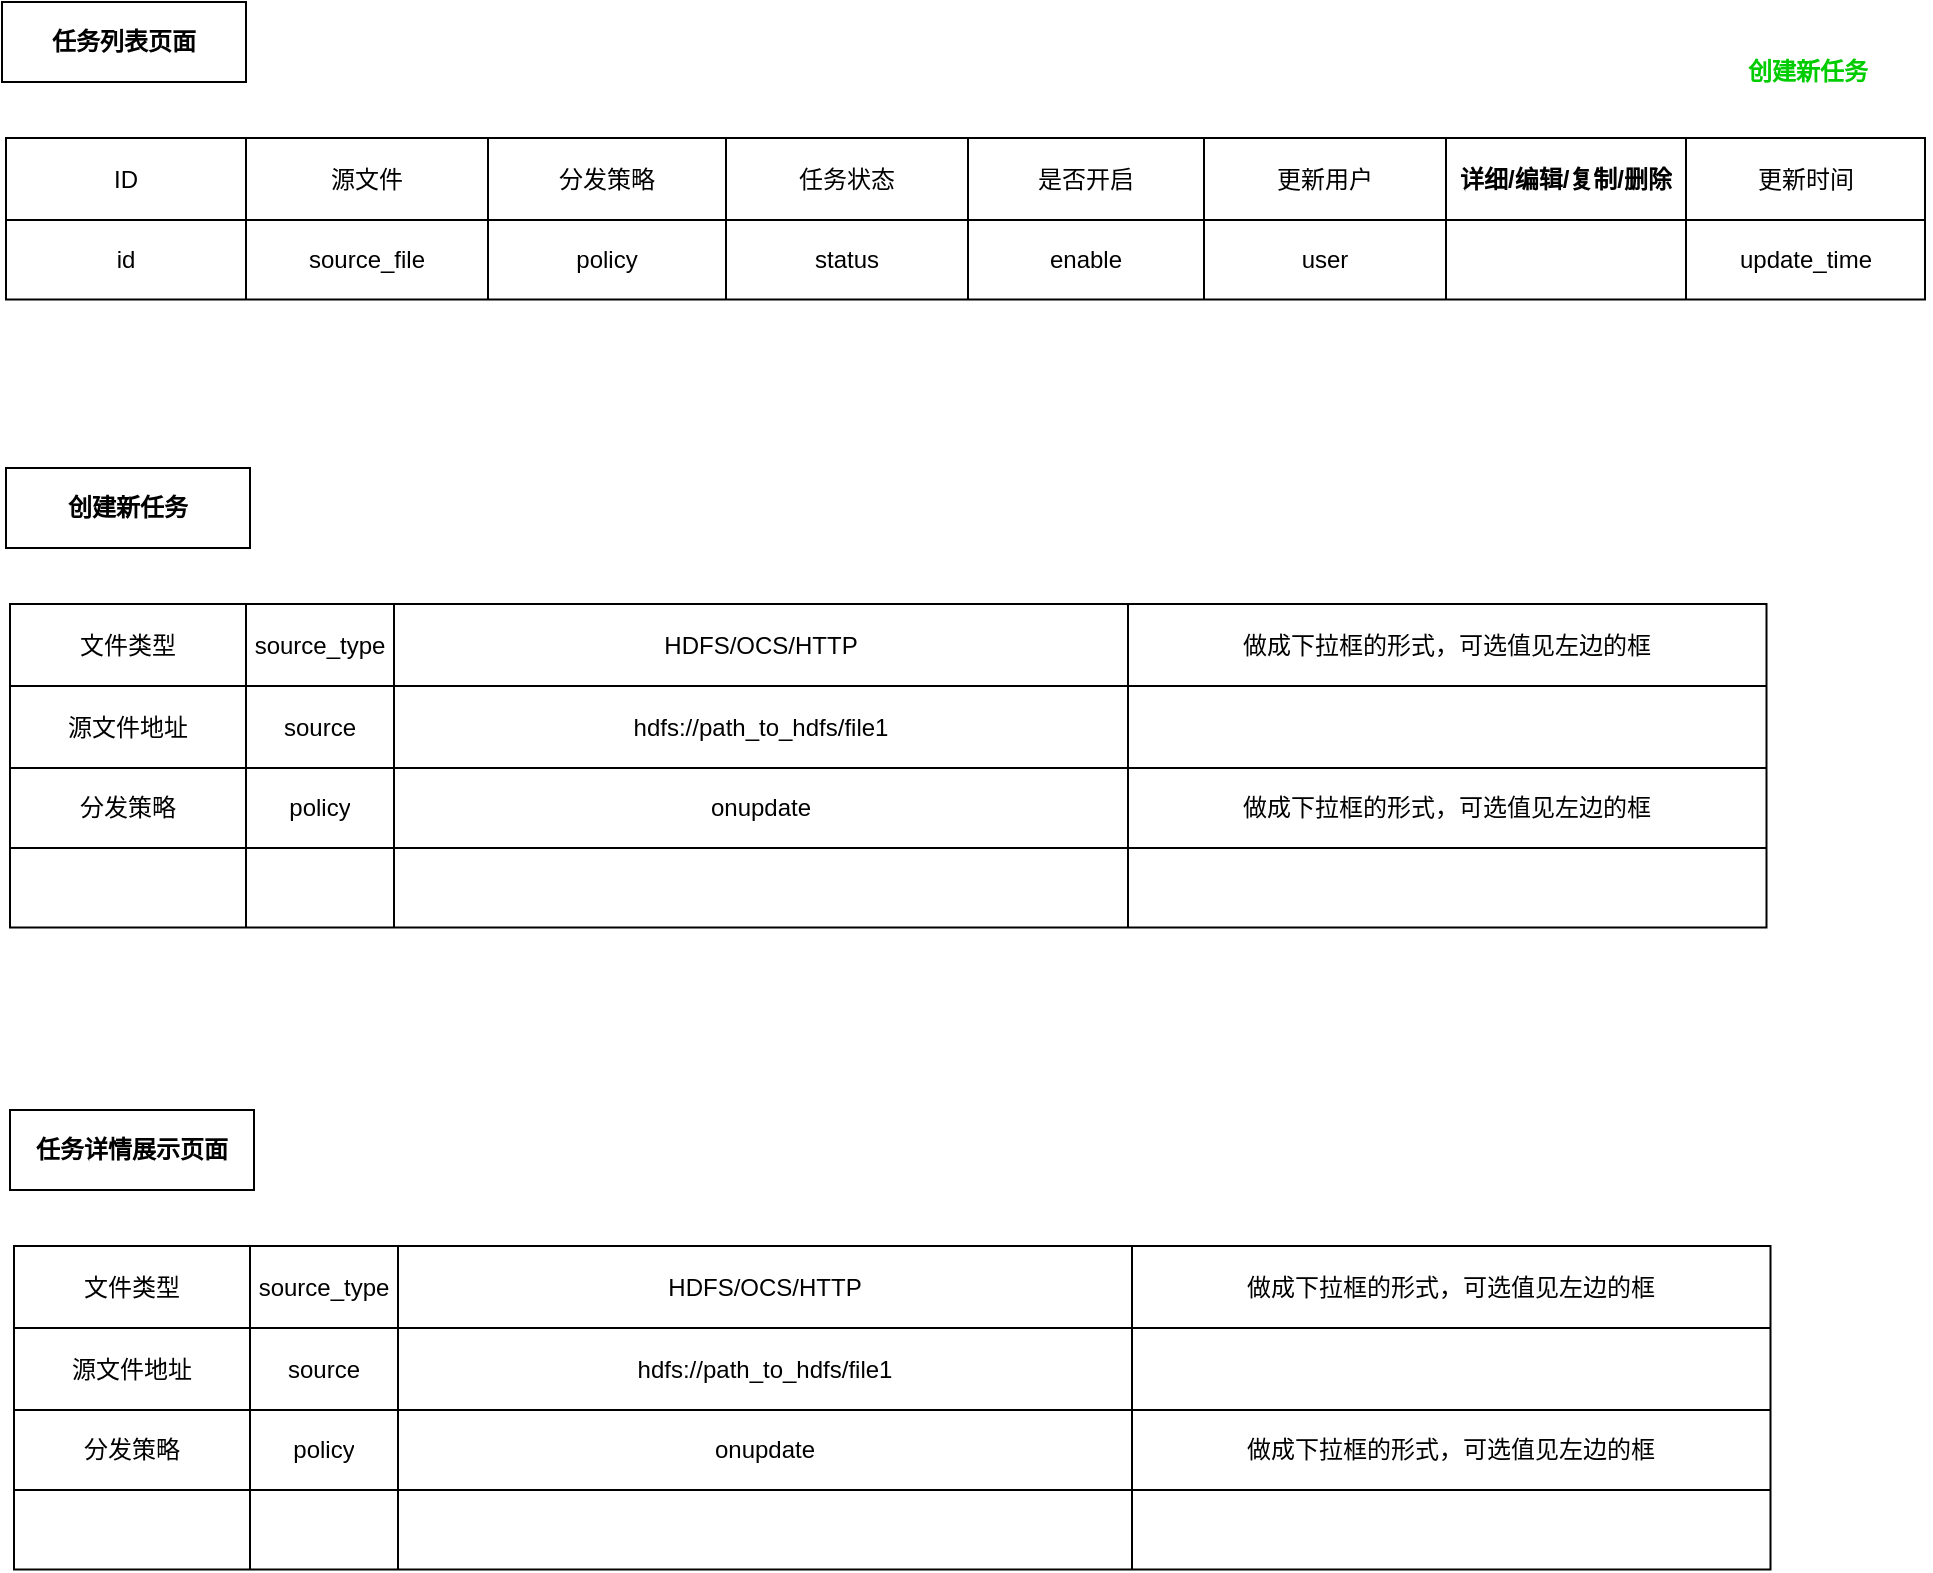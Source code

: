 <mxfile version="13.6.5" type="github">
  <diagram id="zeSlncXNw95vG9Oa1e-z" name="Page-1">
    <mxGraphModel dx="1422" dy="762" grid="0" gridSize="10" guides="1" tooltips="1" connect="1" arrows="1" fold="1" page="1" pageScale="1" pageWidth="827" pageHeight="1169" math="0" shadow="0">
      <root>
        <mxCell id="0" />
        <mxCell id="1" parent="0" />
        <mxCell id="7tIjK8ab-BjPr54uxC3C-289" value="&lt;font color=&quot;#00cc00&quot;&gt;&lt;b&gt;创建新任务&lt;/b&gt;&lt;/font&gt;" style="shape=partialRectangle;html=1;whiteSpace=wrap;connectable=0;overflow=hidden;fillColor=none;top=0;left=0;bottom=0;right=0;" vertex="1" parent="1">
          <mxGeometry x="1006" y="86" width="122" height="40" as="geometry" />
        </mxCell>
        <mxCell id="7tIjK8ab-BjPr54uxC3C-227" value="" style="shape=table;html=1;whiteSpace=wrap;startSize=0;container=1;collapsible=0;childLayout=tableLayout;fillColor=none;gradientColor=#ffffff;" vertex="1" parent="1">
          <mxGeometry x="166" y="139" width="959.5" height="80.75" as="geometry" />
        </mxCell>
        <mxCell id="7tIjK8ab-BjPr54uxC3C-254" style="shape=partialRectangle;html=1;whiteSpace=wrap;collapsible=0;dropTarget=0;pointerEvents=0;fillColor=none;top=0;left=0;bottom=0;right=0;points=[[0,0.5],[1,0.5]];portConstraint=eastwest;" vertex="1" parent="7tIjK8ab-BjPr54uxC3C-227">
          <mxGeometry width="959.5" height="41" as="geometry" />
        </mxCell>
        <mxCell id="7tIjK8ab-BjPr54uxC3C-255" value="ID" style="shape=partialRectangle;html=1;whiteSpace=wrap;connectable=0;fillColor=none;top=0;left=0;bottom=0;right=0;overflow=hidden;" vertex="1" parent="7tIjK8ab-BjPr54uxC3C-254">
          <mxGeometry width="120" height="41" as="geometry" />
        </mxCell>
        <mxCell id="7tIjK8ab-BjPr54uxC3C-256" value="源文件" style="shape=partialRectangle;html=1;whiteSpace=wrap;connectable=0;fillColor=none;top=0;left=0;bottom=0;right=0;overflow=hidden;" vertex="1" parent="7tIjK8ab-BjPr54uxC3C-254">
          <mxGeometry x="120" width="121" height="41" as="geometry" />
        </mxCell>
        <mxCell id="7tIjK8ab-BjPr54uxC3C-257" value="分发策略" style="shape=partialRectangle;html=1;whiteSpace=wrap;connectable=0;fillColor=none;top=0;left=0;bottom=0;right=0;overflow=hidden;" vertex="1" parent="7tIjK8ab-BjPr54uxC3C-254">
          <mxGeometry x="241" width="119" height="41" as="geometry" />
        </mxCell>
        <mxCell id="7tIjK8ab-BjPr54uxC3C-258" value="任务状态" style="shape=partialRectangle;html=1;whiteSpace=wrap;connectable=0;fillColor=none;top=0;left=0;bottom=0;right=0;overflow=hidden;" vertex="1" parent="7tIjK8ab-BjPr54uxC3C-254">
          <mxGeometry x="360" width="121" height="41" as="geometry" />
        </mxCell>
        <mxCell id="7tIjK8ab-BjPr54uxC3C-259" value="是否开启" style="shape=partialRectangle;html=1;whiteSpace=wrap;connectable=0;fillColor=none;top=0;left=0;bottom=0;right=0;overflow=hidden;" vertex="1" parent="7tIjK8ab-BjPr54uxC3C-254">
          <mxGeometry x="481" width="118" height="41" as="geometry" />
        </mxCell>
        <mxCell id="7tIjK8ab-BjPr54uxC3C-260" value="更新用户" style="shape=partialRectangle;html=1;whiteSpace=wrap;connectable=0;fillColor=none;top=0;left=0;bottom=0;right=0;overflow=hidden;" vertex="1" parent="7tIjK8ab-BjPr54uxC3C-254">
          <mxGeometry x="599" width="121" height="41" as="geometry" />
        </mxCell>
        <mxCell id="7tIjK8ab-BjPr54uxC3C-261" value="&lt;span style=&quot;font-weight: 700&quot;&gt;详细/编辑/复制/&lt;/span&gt;&lt;span style=&quot;font-weight: 700&quot;&gt;删除&lt;/span&gt;" style="shape=partialRectangle;html=1;whiteSpace=wrap;connectable=0;fillColor=none;top=0;left=0;bottom=0;right=0;overflow=hidden;" vertex="1" parent="7tIjK8ab-BjPr54uxC3C-254">
          <mxGeometry x="720" width="120" height="41" as="geometry" />
        </mxCell>
        <mxCell id="7tIjK8ab-BjPr54uxC3C-262" value="更新时间" style="shape=partialRectangle;html=1;whiteSpace=wrap;connectable=0;fillColor=none;top=0;left=0;bottom=0;right=0;overflow=hidden;" vertex="1" parent="7tIjK8ab-BjPr54uxC3C-254">
          <mxGeometry x="840" width="120" height="41" as="geometry" />
        </mxCell>
        <mxCell id="7tIjK8ab-BjPr54uxC3C-228" value="" style="shape=partialRectangle;html=1;whiteSpace=wrap;collapsible=0;dropTarget=0;pointerEvents=0;fillColor=none;top=0;left=0;bottom=0;right=0;points=[[0,0.5],[1,0.5]];portConstraint=eastwest;" vertex="1" parent="7tIjK8ab-BjPr54uxC3C-227">
          <mxGeometry y="41" width="959.5" height="40" as="geometry" />
        </mxCell>
        <mxCell id="7tIjK8ab-BjPr54uxC3C-229" value="id" style="shape=partialRectangle;html=1;whiteSpace=wrap;connectable=0;fillColor=none;top=0;left=0;bottom=0;right=0;overflow=hidden;" vertex="1" parent="7tIjK8ab-BjPr54uxC3C-228">
          <mxGeometry width="120" height="40" as="geometry" />
        </mxCell>
        <mxCell id="7tIjK8ab-BjPr54uxC3C-230" value="source_file" style="shape=partialRectangle;html=1;whiteSpace=wrap;connectable=0;fillColor=none;top=0;left=0;bottom=0;right=0;overflow=hidden;" vertex="1" parent="7tIjK8ab-BjPr54uxC3C-228">
          <mxGeometry x="120" width="121" height="40" as="geometry" />
        </mxCell>
        <mxCell id="7tIjK8ab-BjPr54uxC3C-250" value="policy" style="shape=partialRectangle;html=1;whiteSpace=wrap;connectable=0;fillColor=none;top=0;left=0;bottom=0;right=0;overflow=hidden;" vertex="1" parent="7tIjK8ab-BjPr54uxC3C-228">
          <mxGeometry x="241" width="119" height="40" as="geometry" />
        </mxCell>
        <mxCell id="7tIjK8ab-BjPr54uxC3C-248" value="status" style="shape=partialRectangle;html=1;whiteSpace=wrap;connectable=0;fillColor=none;top=0;left=0;bottom=0;right=0;overflow=hidden;" vertex="1" parent="7tIjK8ab-BjPr54uxC3C-228">
          <mxGeometry x="360" width="121" height="40" as="geometry" />
        </mxCell>
        <mxCell id="7tIjK8ab-BjPr54uxC3C-246" value="enable" style="shape=partialRectangle;html=1;whiteSpace=wrap;connectable=0;fillColor=none;top=0;left=0;bottom=0;right=0;overflow=hidden;" vertex="1" parent="7tIjK8ab-BjPr54uxC3C-228">
          <mxGeometry x="481" width="118" height="40" as="geometry" />
        </mxCell>
        <mxCell id="7tIjK8ab-BjPr54uxC3C-244" value="user" style="shape=partialRectangle;html=1;whiteSpace=wrap;connectable=0;fillColor=none;top=0;left=0;bottom=0;right=0;overflow=hidden;" vertex="1" parent="7tIjK8ab-BjPr54uxC3C-228">
          <mxGeometry x="599" width="121" height="40" as="geometry" />
        </mxCell>
        <mxCell id="7tIjK8ab-BjPr54uxC3C-242" style="shape=partialRectangle;html=1;whiteSpace=wrap;connectable=0;fillColor=none;top=0;left=0;bottom=0;right=0;overflow=hidden;" vertex="1" parent="7tIjK8ab-BjPr54uxC3C-228">
          <mxGeometry x="720" width="120" height="40" as="geometry" />
        </mxCell>
        <mxCell id="7tIjK8ab-BjPr54uxC3C-240" value="update_time" style="shape=partialRectangle;html=1;whiteSpace=wrap;connectable=0;fillColor=none;top=0;left=0;bottom=0;right=0;overflow=hidden;" vertex="1" parent="7tIjK8ab-BjPr54uxC3C-228">
          <mxGeometry x="840" width="120" height="40" as="geometry" />
        </mxCell>
        <mxCell id="7tIjK8ab-BjPr54uxC3C-263" value="" style="shape=table;html=1;whiteSpace=wrap;startSize=0;container=1;collapsible=0;childLayout=tableLayout;" vertex="1" parent="1">
          <mxGeometry x="164" y="71" width="122" height="40" as="geometry" />
        </mxCell>
        <mxCell id="7tIjK8ab-BjPr54uxC3C-264" value="" style="shape=partialRectangle;html=1;whiteSpace=wrap;collapsible=0;dropTarget=0;pointerEvents=0;fillColor=none;top=0;left=0;bottom=0;right=0;points=[[0,0.5],[1,0.5]];portConstraint=eastwest;" vertex="1" parent="7tIjK8ab-BjPr54uxC3C-263">
          <mxGeometry width="122" height="40" as="geometry" />
        </mxCell>
        <mxCell id="7tIjK8ab-BjPr54uxC3C-265" value="&lt;b&gt;任务列表页面&lt;/b&gt;" style="shape=partialRectangle;html=1;whiteSpace=wrap;connectable=0;overflow=hidden;fillColor=none;top=0;left=0;bottom=0;right=0;" vertex="1" parent="7tIjK8ab-BjPr54uxC3C-264">
          <mxGeometry width="122" height="40" as="geometry" />
        </mxCell>
        <mxCell id="7tIjK8ab-BjPr54uxC3C-267" value="" style="shape=table;html=1;whiteSpace=wrap;startSize=0;container=1;collapsible=0;childLayout=tableLayout;fillColor=none;gradientColor=#ffffff;" vertex="1" parent="1">
          <mxGeometry x="168" y="372" width="878.25" height="161.75" as="geometry" />
        </mxCell>
        <mxCell id="7tIjK8ab-BjPr54uxC3C-296" style="shape=partialRectangle;html=1;whiteSpace=wrap;collapsible=0;dropTarget=0;pointerEvents=0;fillColor=none;top=0;left=0;bottom=0;right=0;points=[[0,0.5],[1,0.5]];portConstraint=eastwest;" vertex="1" parent="7tIjK8ab-BjPr54uxC3C-267">
          <mxGeometry width="878.25" height="41" as="geometry" />
        </mxCell>
        <mxCell id="7tIjK8ab-BjPr54uxC3C-300" value="&lt;span&gt;文件类型&lt;/span&gt;" style="shape=partialRectangle;html=1;whiteSpace=wrap;connectable=0;fillColor=none;top=0;left=0;bottom=0;right=0;overflow=hidden;" vertex="1" parent="7tIjK8ab-BjPr54uxC3C-296">
          <mxGeometry width="118" height="41" as="geometry" />
        </mxCell>
        <mxCell id="7tIjK8ab-BjPr54uxC3C-297" value="source_type" style="shape=partialRectangle;html=1;whiteSpace=wrap;connectable=0;fillColor=none;top=0;left=0;bottom=0;right=0;overflow=hidden;" vertex="1" parent="7tIjK8ab-BjPr54uxC3C-296">
          <mxGeometry x="118" width="74" height="41" as="geometry" />
        </mxCell>
        <mxCell id="7tIjK8ab-BjPr54uxC3C-298" value="HDFS/OCS/HTTP" style="shape=partialRectangle;html=1;whiteSpace=wrap;connectable=0;fillColor=none;top=0;left=0;bottom=0;right=0;overflow=hidden;" vertex="1" parent="7tIjK8ab-BjPr54uxC3C-296">
          <mxGeometry x="192" width="367" height="41" as="geometry" />
        </mxCell>
        <mxCell id="7tIjK8ab-BjPr54uxC3C-299" value="做成下拉框的形式，可选值见左边的框" style="shape=partialRectangle;html=1;whiteSpace=wrap;connectable=0;fillColor=none;top=0;left=0;bottom=0;right=0;overflow=hidden;" vertex="1" parent="7tIjK8ab-BjPr54uxC3C-296">
          <mxGeometry x="559" width="319" height="41" as="geometry" />
        </mxCell>
        <mxCell id="7tIjK8ab-BjPr54uxC3C-268" style="shape=partialRectangle;html=1;whiteSpace=wrap;collapsible=0;dropTarget=0;pointerEvents=0;fillColor=none;top=0;left=0;bottom=0;right=0;points=[[0,0.5],[1,0.5]];portConstraint=eastwest;" vertex="1" parent="7tIjK8ab-BjPr54uxC3C-267">
          <mxGeometry y="41" width="878.25" height="41" as="geometry" />
        </mxCell>
        <mxCell id="7tIjK8ab-BjPr54uxC3C-301" value="&lt;span&gt;源文件地址&lt;/span&gt;" style="shape=partialRectangle;html=1;whiteSpace=wrap;connectable=0;fillColor=none;top=0;left=0;bottom=0;right=0;overflow=hidden;" vertex="1" parent="7tIjK8ab-BjPr54uxC3C-268">
          <mxGeometry width="118" height="41" as="geometry" />
        </mxCell>
        <mxCell id="7tIjK8ab-BjPr54uxC3C-269" value="source" style="shape=partialRectangle;html=1;whiteSpace=wrap;connectable=0;fillColor=none;top=0;left=0;bottom=0;right=0;overflow=hidden;" vertex="1" parent="7tIjK8ab-BjPr54uxC3C-268">
          <mxGeometry x="118" width="74" height="41" as="geometry" />
        </mxCell>
        <mxCell id="7tIjK8ab-BjPr54uxC3C-270" value="hdfs://path_to_hdfs/file1" style="shape=partialRectangle;html=1;whiteSpace=wrap;connectable=0;fillColor=none;top=0;left=0;bottom=0;right=0;overflow=hidden;" vertex="1" parent="7tIjK8ab-BjPr54uxC3C-268">
          <mxGeometry x="192" width="367" height="41" as="geometry" />
        </mxCell>
        <mxCell id="7tIjK8ab-BjPr54uxC3C-290" style="shape=partialRectangle;html=1;whiteSpace=wrap;connectable=0;fillColor=none;top=0;left=0;bottom=0;right=0;overflow=hidden;" vertex="1" parent="7tIjK8ab-BjPr54uxC3C-268">
          <mxGeometry x="559" width="319" height="41" as="geometry" />
        </mxCell>
        <mxCell id="7tIjK8ab-BjPr54uxC3C-277" value="" style="shape=partialRectangle;html=1;whiteSpace=wrap;collapsible=0;dropTarget=0;pointerEvents=0;fillColor=none;top=0;left=0;bottom=0;right=0;points=[[0,0.5],[1,0.5]];portConstraint=eastwest;" vertex="1" parent="7tIjK8ab-BjPr54uxC3C-267">
          <mxGeometry y="82" width="878.25" height="40" as="geometry" />
        </mxCell>
        <mxCell id="7tIjK8ab-BjPr54uxC3C-302" value="&lt;span&gt;分发策略&lt;/span&gt;" style="shape=partialRectangle;html=1;whiteSpace=wrap;connectable=0;fillColor=none;top=0;left=0;bottom=0;right=0;overflow=hidden;" vertex="1" parent="7tIjK8ab-BjPr54uxC3C-277">
          <mxGeometry width="118" height="40" as="geometry" />
        </mxCell>
        <mxCell id="7tIjK8ab-BjPr54uxC3C-278" value="policy" style="shape=partialRectangle;html=1;whiteSpace=wrap;connectable=0;fillColor=none;top=0;left=0;bottom=0;right=0;overflow=hidden;" vertex="1" parent="7tIjK8ab-BjPr54uxC3C-277">
          <mxGeometry x="118" width="74" height="40" as="geometry" />
        </mxCell>
        <mxCell id="7tIjK8ab-BjPr54uxC3C-279" value="onupdate" style="shape=partialRectangle;html=1;whiteSpace=wrap;connectable=0;fillColor=none;top=0;left=0;bottom=0;right=0;overflow=hidden;" vertex="1" parent="7tIjK8ab-BjPr54uxC3C-277">
          <mxGeometry x="192" width="367" height="40" as="geometry" />
        </mxCell>
        <mxCell id="7tIjK8ab-BjPr54uxC3C-291" value="做成下拉框的形式，可选值见左边的框" style="shape=partialRectangle;html=1;whiteSpace=wrap;connectable=0;fillColor=none;top=0;left=0;bottom=0;right=0;overflow=hidden;" vertex="1" parent="7tIjK8ab-BjPr54uxC3C-277">
          <mxGeometry x="559" width="319" height="40" as="geometry" />
        </mxCell>
        <mxCell id="7tIjK8ab-BjPr54uxC3C-292" style="shape=partialRectangle;html=1;whiteSpace=wrap;collapsible=0;dropTarget=0;pointerEvents=0;fillColor=none;top=0;left=0;bottom=0;right=0;points=[[0,0.5],[1,0.5]];portConstraint=eastwest;" vertex="1" parent="7tIjK8ab-BjPr54uxC3C-267">
          <mxGeometry y="122" width="878.25" height="40" as="geometry" />
        </mxCell>
        <mxCell id="7tIjK8ab-BjPr54uxC3C-303" style="shape=partialRectangle;html=1;whiteSpace=wrap;connectable=0;fillColor=none;top=0;left=0;bottom=0;right=0;overflow=hidden;" vertex="1" parent="7tIjK8ab-BjPr54uxC3C-292">
          <mxGeometry width="118" height="40" as="geometry" />
        </mxCell>
        <mxCell id="7tIjK8ab-BjPr54uxC3C-293" style="shape=partialRectangle;html=1;whiteSpace=wrap;connectable=0;fillColor=none;top=0;left=0;bottom=0;right=0;overflow=hidden;" vertex="1" parent="7tIjK8ab-BjPr54uxC3C-292">
          <mxGeometry x="118" width="74" height="40" as="geometry" />
        </mxCell>
        <mxCell id="7tIjK8ab-BjPr54uxC3C-294" style="shape=partialRectangle;html=1;whiteSpace=wrap;connectable=0;fillColor=none;top=0;left=0;bottom=0;right=0;overflow=hidden;" vertex="1" parent="7tIjK8ab-BjPr54uxC3C-292">
          <mxGeometry x="192" width="367" height="40" as="geometry" />
        </mxCell>
        <mxCell id="7tIjK8ab-BjPr54uxC3C-295" style="shape=partialRectangle;html=1;whiteSpace=wrap;connectable=0;fillColor=none;top=0;left=0;bottom=0;right=0;overflow=hidden;" vertex="1" parent="7tIjK8ab-BjPr54uxC3C-292">
          <mxGeometry x="559" width="319" height="40" as="geometry" />
        </mxCell>
        <mxCell id="7tIjK8ab-BjPr54uxC3C-286" value="" style="shape=table;html=1;whiteSpace=wrap;startSize=0;container=1;collapsible=0;childLayout=tableLayout;" vertex="1" parent="1">
          <mxGeometry x="166" y="304" width="122" height="40" as="geometry" />
        </mxCell>
        <mxCell id="7tIjK8ab-BjPr54uxC3C-287" value="" style="shape=partialRectangle;html=1;whiteSpace=wrap;collapsible=0;dropTarget=0;pointerEvents=0;fillColor=none;top=0;left=0;bottom=0;right=0;points=[[0,0.5],[1,0.5]];portConstraint=eastwest;" vertex="1" parent="7tIjK8ab-BjPr54uxC3C-286">
          <mxGeometry width="122" height="40" as="geometry" />
        </mxCell>
        <mxCell id="7tIjK8ab-BjPr54uxC3C-288" value="&lt;b&gt;创建新任务&lt;/b&gt;" style="shape=partialRectangle;html=1;whiteSpace=wrap;connectable=0;overflow=hidden;fillColor=none;top=0;left=0;bottom=0;right=0;" vertex="1" parent="7tIjK8ab-BjPr54uxC3C-287">
          <mxGeometry width="122" height="40" as="geometry" />
        </mxCell>
        <mxCell id="7tIjK8ab-BjPr54uxC3C-304" value="" style="shape=table;html=1;whiteSpace=wrap;startSize=0;container=1;collapsible=0;childLayout=tableLayout;fillColor=none;gradientColor=#ffffff;" vertex="1" parent="1">
          <mxGeometry x="170" y="693" width="878.25" height="161.75" as="geometry" />
        </mxCell>
        <mxCell id="7tIjK8ab-BjPr54uxC3C-305" style="shape=partialRectangle;html=1;whiteSpace=wrap;collapsible=0;dropTarget=0;pointerEvents=0;fillColor=none;top=0;left=0;bottom=0;right=0;points=[[0,0.5],[1,0.5]];portConstraint=eastwest;" vertex="1" parent="7tIjK8ab-BjPr54uxC3C-304">
          <mxGeometry width="878.25" height="41" as="geometry" />
        </mxCell>
        <mxCell id="7tIjK8ab-BjPr54uxC3C-306" value="&lt;span&gt;文件类型&lt;/span&gt;" style="shape=partialRectangle;html=1;whiteSpace=wrap;connectable=0;fillColor=none;top=0;left=0;bottom=0;right=0;overflow=hidden;" vertex="1" parent="7tIjK8ab-BjPr54uxC3C-305">
          <mxGeometry width="118" height="41" as="geometry" />
        </mxCell>
        <mxCell id="7tIjK8ab-BjPr54uxC3C-307" value="source_type" style="shape=partialRectangle;html=1;whiteSpace=wrap;connectable=0;fillColor=none;top=0;left=0;bottom=0;right=0;overflow=hidden;" vertex="1" parent="7tIjK8ab-BjPr54uxC3C-305">
          <mxGeometry x="118" width="74" height="41" as="geometry" />
        </mxCell>
        <mxCell id="7tIjK8ab-BjPr54uxC3C-308" value="HDFS/OCS/HTTP" style="shape=partialRectangle;html=1;whiteSpace=wrap;connectable=0;fillColor=none;top=0;left=0;bottom=0;right=0;overflow=hidden;" vertex="1" parent="7tIjK8ab-BjPr54uxC3C-305">
          <mxGeometry x="192" width="367" height="41" as="geometry" />
        </mxCell>
        <mxCell id="7tIjK8ab-BjPr54uxC3C-309" value="做成下拉框的形式，可选值见左边的框" style="shape=partialRectangle;html=1;whiteSpace=wrap;connectable=0;fillColor=none;top=0;left=0;bottom=0;right=0;overflow=hidden;" vertex="1" parent="7tIjK8ab-BjPr54uxC3C-305">
          <mxGeometry x="559" width="319" height="41" as="geometry" />
        </mxCell>
        <mxCell id="7tIjK8ab-BjPr54uxC3C-310" style="shape=partialRectangle;html=1;whiteSpace=wrap;collapsible=0;dropTarget=0;pointerEvents=0;fillColor=none;top=0;left=0;bottom=0;right=0;points=[[0,0.5],[1,0.5]];portConstraint=eastwest;" vertex="1" parent="7tIjK8ab-BjPr54uxC3C-304">
          <mxGeometry y="41" width="878.25" height="41" as="geometry" />
        </mxCell>
        <mxCell id="7tIjK8ab-BjPr54uxC3C-311" value="&lt;span&gt;源文件地址&lt;/span&gt;" style="shape=partialRectangle;html=1;whiteSpace=wrap;connectable=0;fillColor=none;top=0;left=0;bottom=0;right=0;overflow=hidden;" vertex="1" parent="7tIjK8ab-BjPr54uxC3C-310">
          <mxGeometry width="118" height="41" as="geometry" />
        </mxCell>
        <mxCell id="7tIjK8ab-BjPr54uxC3C-312" value="source" style="shape=partialRectangle;html=1;whiteSpace=wrap;connectable=0;fillColor=none;top=0;left=0;bottom=0;right=0;overflow=hidden;" vertex="1" parent="7tIjK8ab-BjPr54uxC3C-310">
          <mxGeometry x="118" width="74" height="41" as="geometry" />
        </mxCell>
        <mxCell id="7tIjK8ab-BjPr54uxC3C-313" value="hdfs://path_to_hdfs/file1" style="shape=partialRectangle;html=1;whiteSpace=wrap;connectable=0;fillColor=none;top=0;left=0;bottom=0;right=0;overflow=hidden;" vertex="1" parent="7tIjK8ab-BjPr54uxC3C-310">
          <mxGeometry x="192" width="367" height="41" as="geometry" />
        </mxCell>
        <mxCell id="7tIjK8ab-BjPr54uxC3C-314" style="shape=partialRectangle;html=1;whiteSpace=wrap;connectable=0;fillColor=none;top=0;left=0;bottom=0;right=0;overflow=hidden;" vertex="1" parent="7tIjK8ab-BjPr54uxC3C-310">
          <mxGeometry x="559" width="319" height="41" as="geometry" />
        </mxCell>
        <mxCell id="7tIjK8ab-BjPr54uxC3C-315" value="" style="shape=partialRectangle;html=1;whiteSpace=wrap;collapsible=0;dropTarget=0;pointerEvents=0;fillColor=none;top=0;left=0;bottom=0;right=0;points=[[0,0.5],[1,0.5]];portConstraint=eastwest;" vertex="1" parent="7tIjK8ab-BjPr54uxC3C-304">
          <mxGeometry y="82" width="878.25" height="40" as="geometry" />
        </mxCell>
        <mxCell id="7tIjK8ab-BjPr54uxC3C-316" value="&lt;span&gt;分发策略&lt;/span&gt;" style="shape=partialRectangle;html=1;whiteSpace=wrap;connectable=0;fillColor=none;top=0;left=0;bottom=0;right=0;overflow=hidden;" vertex="1" parent="7tIjK8ab-BjPr54uxC3C-315">
          <mxGeometry width="118" height="40" as="geometry" />
        </mxCell>
        <mxCell id="7tIjK8ab-BjPr54uxC3C-317" value="policy" style="shape=partialRectangle;html=1;whiteSpace=wrap;connectable=0;fillColor=none;top=0;left=0;bottom=0;right=0;overflow=hidden;" vertex="1" parent="7tIjK8ab-BjPr54uxC3C-315">
          <mxGeometry x="118" width="74" height="40" as="geometry" />
        </mxCell>
        <mxCell id="7tIjK8ab-BjPr54uxC3C-318" value="onupdate" style="shape=partialRectangle;html=1;whiteSpace=wrap;connectable=0;fillColor=none;top=0;left=0;bottom=0;right=0;overflow=hidden;" vertex="1" parent="7tIjK8ab-BjPr54uxC3C-315">
          <mxGeometry x="192" width="367" height="40" as="geometry" />
        </mxCell>
        <mxCell id="7tIjK8ab-BjPr54uxC3C-319" value="做成下拉框的形式，可选值见左边的框" style="shape=partialRectangle;html=1;whiteSpace=wrap;connectable=0;fillColor=none;top=0;left=0;bottom=0;right=0;overflow=hidden;" vertex="1" parent="7tIjK8ab-BjPr54uxC3C-315">
          <mxGeometry x="559" width="319" height="40" as="geometry" />
        </mxCell>
        <mxCell id="7tIjK8ab-BjPr54uxC3C-320" style="shape=partialRectangle;html=1;whiteSpace=wrap;collapsible=0;dropTarget=0;pointerEvents=0;fillColor=none;top=0;left=0;bottom=0;right=0;points=[[0,0.5],[1,0.5]];portConstraint=eastwest;" vertex="1" parent="7tIjK8ab-BjPr54uxC3C-304">
          <mxGeometry y="122" width="878.25" height="40" as="geometry" />
        </mxCell>
        <mxCell id="7tIjK8ab-BjPr54uxC3C-321" style="shape=partialRectangle;html=1;whiteSpace=wrap;connectable=0;fillColor=none;top=0;left=0;bottom=0;right=0;overflow=hidden;" vertex="1" parent="7tIjK8ab-BjPr54uxC3C-320">
          <mxGeometry width="118" height="40" as="geometry" />
        </mxCell>
        <mxCell id="7tIjK8ab-BjPr54uxC3C-322" style="shape=partialRectangle;html=1;whiteSpace=wrap;connectable=0;fillColor=none;top=0;left=0;bottom=0;right=0;overflow=hidden;" vertex="1" parent="7tIjK8ab-BjPr54uxC3C-320">
          <mxGeometry x="118" width="74" height="40" as="geometry" />
        </mxCell>
        <mxCell id="7tIjK8ab-BjPr54uxC3C-323" style="shape=partialRectangle;html=1;whiteSpace=wrap;connectable=0;fillColor=none;top=0;left=0;bottom=0;right=0;overflow=hidden;" vertex="1" parent="7tIjK8ab-BjPr54uxC3C-320">
          <mxGeometry x="192" width="367" height="40" as="geometry" />
        </mxCell>
        <mxCell id="7tIjK8ab-BjPr54uxC3C-324" style="shape=partialRectangle;html=1;whiteSpace=wrap;connectable=0;fillColor=none;top=0;left=0;bottom=0;right=0;overflow=hidden;" vertex="1" parent="7tIjK8ab-BjPr54uxC3C-320">
          <mxGeometry x="559" width="319" height="40" as="geometry" />
        </mxCell>
        <mxCell id="7tIjK8ab-BjPr54uxC3C-325" value="" style="shape=table;html=1;whiteSpace=wrap;startSize=0;container=1;collapsible=0;childLayout=tableLayout;" vertex="1" parent="1">
          <mxGeometry x="168" y="625" width="122" height="40" as="geometry" />
        </mxCell>
        <mxCell id="7tIjK8ab-BjPr54uxC3C-326" value="" style="shape=partialRectangle;html=1;whiteSpace=wrap;collapsible=0;dropTarget=0;pointerEvents=0;fillColor=none;top=0;left=0;bottom=0;right=0;points=[[0,0.5],[1,0.5]];portConstraint=eastwest;" vertex="1" parent="7tIjK8ab-BjPr54uxC3C-325">
          <mxGeometry width="122" height="40" as="geometry" />
        </mxCell>
        <mxCell id="7tIjK8ab-BjPr54uxC3C-327" value="&lt;b&gt;任务详情展示页面&lt;/b&gt;" style="shape=partialRectangle;html=1;whiteSpace=wrap;connectable=0;overflow=hidden;fillColor=none;top=0;left=0;bottom=0;right=0;" vertex="1" parent="7tIjK8ab-BjPr54uxC3C-326">
          <mxGeometry width="122" height="40" as="geometry" />
        </mxCell>
      </root>
    </mxGraphModel>
  </diagram>
</mxfile>
